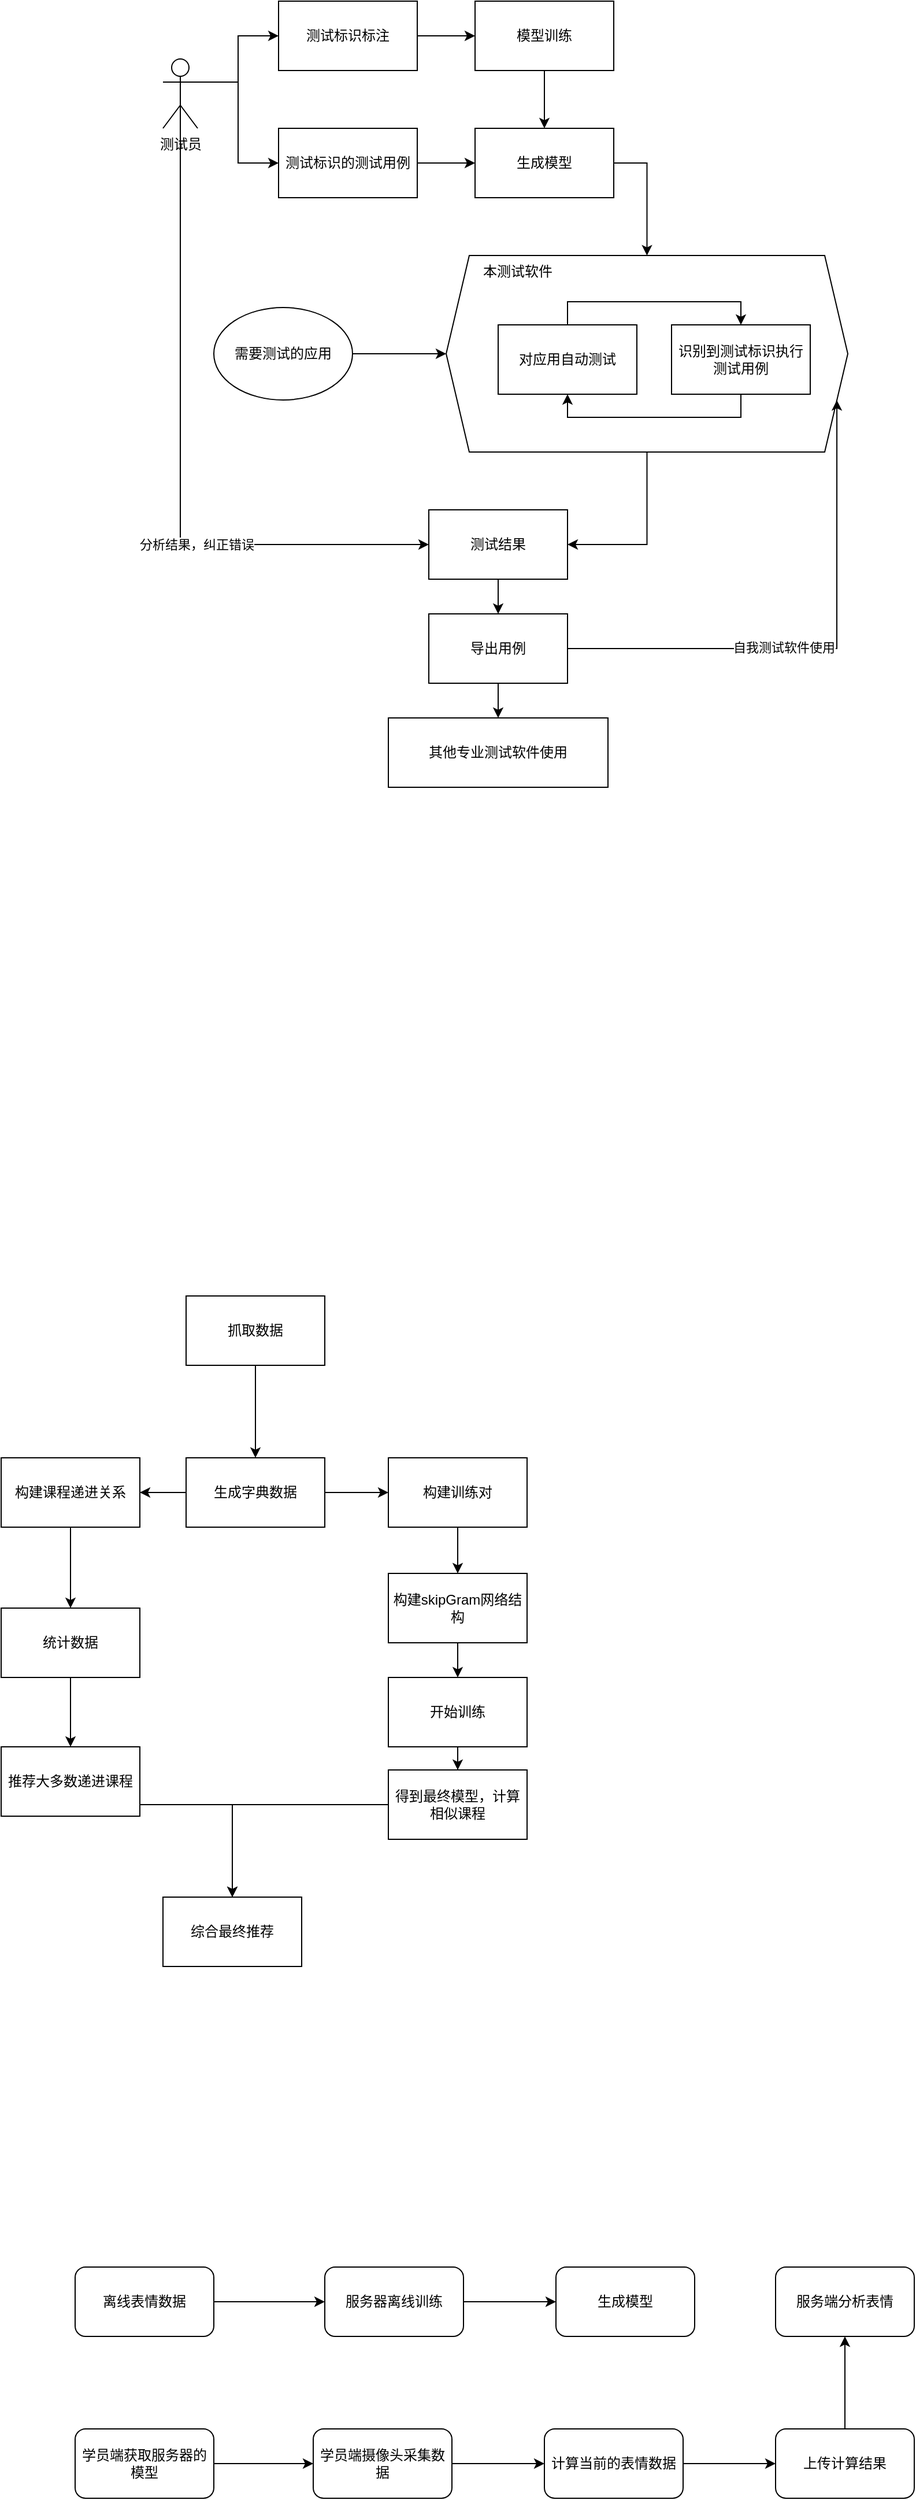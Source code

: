 <mxfile version="15.2.9" type="github">
  <diagram id="BvmnmwPzsOyRWKRXNK94" name="Page-1">
    <mxGraphModel dx="946" dy="531" grid="1" gridSize="10" guides="1" tooltips="1" connect="1" arrows="1" fold="1" page="1" pageScale="1" pageWidth="827" pageHeight="1169" math="0" shadow="0">
      <root>
        <mxCell id="0" />
        <mxCell id="1" parent="0" />
        <mxCell id="qzhhvuBuF7rtKGdXVutf-93" value="" style="edgeStyle=orthogonalEdgeStyle;rounded=0;orthogonalLoop=1;jettySize=auto;html=1;" parent="1" source="qzhhvuBuF7rtKGdXVutf-94" target="qzhhvuBuF7rtKGdXVutf-103" edge="1">
          <mxGeometry relative="1" as="geometry" />
        </mxCell>
        <mxCell id="qzhhvuBuF7rtKGdXVutf-94" value="测试标识标注" style="rounded=0;whiteSpace=wrap;html=1;" parent="1" vertex="1">
          <mxGeometry x="350" y="140" width="120" height="60" as="geometry" />
        </mxCell>
        <mxCell id="qzhhvuBuF7rtKGdXVutf-95" value="" style="edgeStyle=orthogonalEdgeStyle;rounded=0;orthogonalLoop=1;jettySize=auto;html=1;" parent="1" source="qzhhvuBuF7rtKGdXVutf-96" target="qzhhvuBuF7rtKGdXVutf-105" edge="1">
          <mxGeometry relative="1" as="geometry" />
        </mxCell>
        <mxCell id="qzhhvuBuF7rtKGdXVutf-96" value="测试标识的测试用例" style="rounded=0;whiteSpace=wrap;html=1;" parent="1" vertex="1">
          <mxGeometry x="350" y="250" width="120" height="60" as="geometry" />
        </mxCell>
        <mxCell id="qzhhvuBuF7rtKGdXVutf-97" style="edgeStyle=orthogonalEdgeStyle;rounded=0;orthogonalLoop=1;jettySize=auto;html=1;exitX=1;exitY=0.333;exitDx=0;exitDy=0;exitPerimeter=0;entryX=0;entryY=0.5;entryDx=0;entryDy=0;" parent="1" source="qzhhvuBuF7rtKGdXVutf-101" target="qzhhvuBuF7rtKGdXVutf-94" edge="1">
          <mxGeometry relative="1" as="geometry" />
        </mxCell>
        <mxCell id="qzhhvuBuF7rtKGdXVutf-98" style="edgeStyle=orthogonalEdgeStyle;rounded=0;orthogonalLoop=1;jettySize=auto;html=1;exitX=1;exitY=0.333;exitDx=0;exitDy=0;exitPerimeter=0;entryX=0;entryY=0.5;entryDx=0;entryDy=0;" parent="1" source="qzhhvuBuF7rtKGdXVutf-101" target="qzhhvuBuF7rtKGdXVutf-96" edge="1">
          <mxGeometry relative="1" as="geometry" />
        </mxCell>
        <mxCell id="qzhhvuBuF7rtKGdXVutf-99" style="edgeStyle=orthogonalEdgeStyle;rounded=0;orthogonalLoop=1;jettySize=auto;html=1;exitX=0.5;exitY=0.5;exitDx=0;exitDy=0;exitPerimeter=0;entryX=0;entryY=0.5;entryDx=0;entryDy=0;" parent="1" source="qzhhvuBuF7rtKGdXVutf-101" target="qzhhvuBuF7rtKGdXVutf-115" edge="1">
          <mxGeometry relative="1" as="geometry">
            <Array as="points">
              <mxPoint x="265" y="610" />
            </Array>
          </mxGeometry>
        </mxCell>
        <mxCell id="qzhhvuBuF7rtKGdXVutf-100" value="分析结果，纠正错误" style="edgeLabel;html=1;align=center;verticalAlign=middle;resizable=0;points=[];" parent="qzhhvuBuF7rtKGdXVutf-99" vertex="1" connectable="0">
          <mxGeometry x="0.335" relative="1" as="geometry">
            <mxPoint as="offset" />
          </mxGeometry>
        </mxCell>
        <mxCell id="qzhhvuBuF7rtKGdXVutf-101" value="测试员" style="shape=umlActor;verticalLabelPosition=bottom;verticalAlign=top;html=1;outlineConnect=0;" parent="1" vertex="1">
          <mxGeometry x="250" y="190" width="30" height="60" as="geometry" />
        </mxCell>
        <mxCell id="qzhhvuBuF7rtKGdXVutf-102" value="" style="edgeStyle=orthogonalEdgeStyle;rounded=0;orthogonalLoop=1;jettySize=auto;html=1;" parent="1" source="qzhhvuBuF7rtKGdXVutf-103" target="qzhhvuBuF7rtKGdXVutf-105" edge="1">
          <mxGeometry relative="1" as="geometry" />
        </mxCell>
        <mxCell id="qzhhvuBuF7rtKGdXVutf-103" value="模型训练" style="rounded=0;whiteSpace=wrap;html=1;" parent="1" vertex="1">
          <mxGeometry x="520" y="140" width="120" height="60" as="geometry" />
        </mxCell>
        <mxCell id="qzhhvuBuF7rtKGdXVutf-104" value="" style="edgeStyle=orthogonalEdgeStyle;rounded=0;orthogonalLoop=1;jettySize=auto;html=1;exitX=1;exitY=0.5;exitDx=0;exitDy=0;" parent="1" source="qzhhvuBuF7rtKGdXVutf-105" target="qzhhvuBuF7rtKGdXVutf-107" edge="1">
          <mxGeometry relative="1" as="geometry" />
        </mxCell>
        <mxCell id="qzhhvuBuF7rtKGdXVutf-105" value="生成模型" style="whiteSpace=wrap;html=1;rounded=0;" parent="1" vertex="1">
          <mxGeometry x="520" y="250" width="120" height="60" as="geometry" />
        </mxCell>
        <mxCell id="qzhhvuBuF7rtKGdXVutf-106" value="" style="edgeStyle=orthogonalEdgeStyle;rounded=0;orthogonalLoop=1;jettySize=auto;html=1;entryX=1;entryY=0.5;entryDx=0;entryDy=0;" parent="1" source="qzhhvuBuF7rtKGdXVutf-107" target="qzhhvuBuF7rtKGdXVutf-115" edge="1">
          <mxGeometry relative="1" as="geometry" />
        </mxCell>
        <mxCell id="qzhhvuBuF7rtKGdXVutf-107" value="&amp;nbsp; &amp;nbsp; &amp;nbsp; &amp;nbsp; &amp;nbsp;本测试软件" style="shape=hexagon;perimeter=hexagonPerimeter2;whiteSpace=wrap;html=1;fixedSize=1;align=left;verticalAlign=top;" parent="1" vertex="1">
          <mxGeometry x="495" y="360" width="347.5" height="170" as="geometry" />
        </mxCell>
        <mxCell id="qzhhvuBuF7rtKGdXVutf-108" style="edgeStyle=orthogonalEdgeStyle;rounded=0;orthogonalLoop=1;jettySize=auto;html=1;exitX=0.5;exitY=0;exitDx=0;exitDy=0;entryX=0.5;entryY=0;entryDx=0;entryDy=0;" parent="1" source="qzhhvuBuF7rtKGdXVutf-109" target="qzhhvuBuF7rtKGdXVutf-111" edge="1">
          <mxGeometry relative="1" as="geometry" />
        </mxCell>
        <mxCell id="qzhhvuBuF7rtKGdXVutf-109" value="对应用自动测试" style="whiteSpace=wrap;html=1;rounded=0;" parent="1" vertex="1">
          <mxGeometry x="540" y="420" width="120" height="60" as="geometry" />
        </mxCell>
        <mxCell id="qzhhvuBuF7rtKGdXVutf-110" style="edgeStyle=orthogonalEdgeStyle;rounded=0;orthogonalLoop=1;jettySize=auto;html=1;exitX=0.5;exitY=1;exitDx=0;exitDy=0;entryX=0.5;entryY=1;entryDx=0;entryDy=0;" parent="1" source="qzhhvuBuF7rtKGdXVutf-111" target="qzhhvuBuF7rtKGdXVutf-109" edge="1">
          <mxGeometry relative="1" as="geometry" />
        </mxCell>
        <mxCell id="qzhhvuBuF7rtKGdXVutf-111" value="识别到测试标识执行测试用例" style="whiteSpace=wrap;html=1;rounded=0;" parent="1" vertex="1">
          <mxGeometry x="690" y="420" width="120" height="60" as="geometry" />
        </mxCell>
        <mxCell id="qzhhvuBuF7rtKGdXVutf-112" style="edgeStyle=orthogonalEdgeStyle;rounded=0;orthogonalLoop=1;jettySize=auto;html=1;" parent="1" source="qzhhvuBuF7rtKGdXVutf-121" target="qzhhvuBuF7rtKGdXVutf-107" edge="1">
          <mxGeometry relative="1" as="geometry">
            <mxPoint x="430" y="445" as="sourcePoint" />
          </mxGeometry>
        </mxCell>
        <mxCell id="qzhhvuBuF7rtKGdXVutf-114" value="" style="edgeStyle=orthogonalEdgeStyle;rounded=0;orthogonalLoop=1;jettySize=auto;html=1;" parent="1" source="qzhhvuBuF7rtKGdXVutf-115" target="qzhhvuBuF7rtKGdXVutf-119" edge="1">
          <mxGeometry relative="1" as="geometry" />
        </mxCell>
        <mxCell id="qzhhvuBuF7rtKGdXVutf-115" value="测试结果" style="whiteSpace=wrap;html=1;align=center;verticalAlign=middle;" parent="1" vertex="1">
          <mxGeometry x="480" y="580" width="120" height="60" as="geometry" />
        </mxCell>
        <mxCell id="qzhhvuBuF7rtKGdXVutf-116" value="" style="edgeStyle=orthogonalEdgeStyle;rounded=0;orthogonalLoop=1;jettySize=auto;html=1;" parent="1" source="qzhhvuBuF7rtKGdXVutf-119" target="qzhhvuBuF7rtKGdXVutf-120" edge="1">
          <mxGeometry relative="1" as="geometry" />
        </mxCell>
        <mxCell id="qzhhvuBuF7rtKGdXVutf-117" style="edgeStyle=orthogonalEdgeStyle;rounded=0;orthogonalLoop=1;jettySize=auto;html=1;exitX=1;exitY=0.5;exitDx=0;exitDy=0;entryX=1;entryY=0.75;entryDx=0;entryDy=0;" parent="1" source="qzhhvuBuF7rtKGdXVutf-119" target="qzhhvuBuF7rtKGdXVutf-107" edge="1">
          <mxGeometry relative="1" as="geometry" />
        </mxCell>
        <mxCell id="qzhhvuBuF7rtKGdXVutf-118" value="自我测试软件使用" style="edgeLabel;html=1;align=center;verticalAlign=middle;resizable=0;points=[];" parent="qzhhvuBuF7rtKGdXVutf-117" vertex="1" connectable="0">
          <mxGeometry x="-0.164" y="1" relative="1" as="geometry">
            <mxPoint as="offset" />
          </mxGeometry>
        </mxCell>
        <mxCell id="qzhhvuBuF7rtKGdXVutf-119" value="导出用例" style="whiteSpace=wrap;html=1;" parent="1" vertex="1">
          <mxGeometry x="480" y="670" width="120" height="60" as="geometry" />
        </mxCell>
        <mxCell id="qzhhvuBuF7rtKGdXVutf-120" value="其他专业测试软件使用" style="whiteSpace=wrap;html=1;" parent="1" vertex="1">
          <mxGeometry x="445" y="760" width="190" height="60" as="geometry" />
        </mxCell>
        <mxCell id="qzhhvuBuF7rtKGdXVutf-121" value="&lt;span&gt;需要测试的应用&lt;/span&gt;" style="ellipse;whiteSpace=wrap;html=1;" parent="1" vertex="1">
          <mxGeometry x="294" y="405" width="120" height="80" as="geometry" />
        </mxCell>
        <mxCell id="FgPzwGsgEw1WV9atiQHV-3" value="" style="edgeStyle=orthogonalEdgeStyle;rounded=0;orthogonalLoop=1;jettySize=auto;html=1;" parent="1" source="FgPzwGsgEw1WV9atiQHV-1" target="FgPzwGsgEw1WV9atiQHV-2" edge="1">
          <mxGeometry relative="1" as="geometry" />
        </mxCell>
        <mxCell id="FgPzwGsgEw1WV9atiQHV-1" value="抓取数据" style="rounded=0;whiteSpace=wrap;html=1;" parent="1" vertex="1">
          <mxGeometry x="270" y="1260" width="120" height="60" as="geometry" />
        </mxCell>
        <mxCell id="FgPzwGsgEw1WV9atiQHV-5" value="" style="edgeStyle=orthogonalEdgeStyle;rounded=0;orthogonalLoop=1;jettySize=auto;html=1;" parent="1" source="FgPzwGsgEw1WV9atiQHV-2" target="FgPzwGsgEw1WV9atiQHV-4" edge="1">
          <mxGeometry relative="1" as="geometry" />
        </mxCell>
        <mxCell id="FgPzwGsgEw1WV9atiQHV-15" value="" style="edgeStyle=orthogonalEdgeStyle;rounded=0;orthogonalLoop=1;jettySize=auto;html=1;" parent="1" source="FgPzwGsgEw1WV9atiQHV-2" target="FgPzwGsgEw1WV9atiQHV-14" edge="1">
          <mxGeometry relative="1" as="geometry" />
        </mxCell>
        <mxCell id="FgPzwGsgEw1WV9atiQHV-2" value="生成字典数据" style="rounded=0;whiteSpace=wrap;html=1;" parent="1" vertex="1">
          <mxGeometry x="270" y="1400" width="120" height="60" as="geometry" />
        </mxCell>
        <mxCell id="FgPzwGsgEw1WV9atiQHV-9" value="" style="edgeStyle=orthogonalEdgeStyle;rounded=0;orthogonalLoop=1;jettySize=auto;html=1;" parent="1" source="FgPzwGsgEw1WV9atiQHV-4" target="FgPzwGsgEw1WV9atiQHV-8" edge="1">
          <mxGeometry relative="1" as="geometry" />
        </mxCell>
        <mxCell id="FgPzwGsgEw1WV9atiQHV-4" value="构建训练对" style="rounded=0;whiteSpace=wrap;html=1;" parent="1" vertex="1">
          <mxGeometry x="445" y="1400" width="120" height="60" as="geometry" />
        </mxCell>
        <mxCell id="FgPzwGsgEw1WV9atiQHV-11" value="" style="edgeStyle=orthogonalEdgeStyle;rounded=0;orthogonalLoop=1;jettySize=auto;html=1;" parent="1" source="FgPzwGsgEw1WV9atiQHV-8" target="FgPzwGsgEw1WV9atiQHV-10" edge="1">
          <mxGeometry relative="1" as="geometry" />
        </mxCell>
        <mxCell id="FgPzwGsgEw1WV9atiQHV-8" value="构建skipGram网络结构" style="rounded=0;whiteSpace=wrap;html=1;" parent="1" vertex="1">
          <mxGeometry x="445" y="1500" width="120" height="60" as="geometry" />
        </mxCell>
        <mxCell id="FgPzwGsgEw1WV9atiQHV-13" value="" style="edgeStyle=orthogonalEdgeStyle;rounded=0;orthogonalLoop=1;jettySize=auto;html=1;" parent="1" source="FgPzwGsgEw1WV9atiQHV-10" target="FgPzwGsgEw1WV9atiQHV-12" edge="1">
          <mxGeometry relative="1" as="geometry" />
        </mxCell>
        <mxCell id="FgPzwGsgEw1WV9atiQHV-10" value="开始训练" style="rounded=0;whiteSpace=wrap;html=1;" parent="1" vertex="1">
          <mxGeometry x="445" y="1590" width="120" height="60" as="geometry" />
        </mxCell>
        <mxCell id="FgPzwGsgEw1WV9atiQHV-22" style="edgeStyle=orthogonalEdgeStyle;rounded=0;orthogonalLoop=1;jettySize=auto;html=1;entryX=0.5;entryY=0;entryDx=0;entryDy=0;" parent="1" source="FgPzwGsgEw1WV9atiQHV-12" target="FgPzwGsgEw1WV9atiQHV-20" edge="1">
          <mxGeometry relative="1" as="geometry">
            <mxPoint x="340" y="1780" as="targetPoint" />
            <Array as="points">
              <mxPoint x="310" y="1700" />
            </Array>
          </mxGeometry>
        </mxCell>
        <mxCell id="FgPzwGsgEw1WV9atiQHV-12" value="得到最终模型，计算相似课程" style="rounded=0;whiteSpace=wrap;html=1;" parent="1" vertex="1">
          <mxGeometry x="445" y="1670" width="120" height="60" as="geometry" />
        </mxCell>
        <mxCell id="FgPzwGsgEw1WV9atiQHV-17" value="" style="edgeStyle=orthogonalEdgeStyle;rounded=0;orthogonalLoop=1;jettySize=auto;html=1;" parent="1" source="FgPzwGsgEw1WV9atiQHV-14" target="FgPzwGsgEw1WV9atiQHV-16" edge="1">
          <mxGeometry relative="1" as="geometry" />
        </mxCell>
        <mxCell id="FgPzwGsgEw1WV9atiQHV-14" value="构建课程递进关系" style="rounded=0;whiteSpace=wrap;html=1;" parent="1" vertex="1">
          <mxGeometry x="110" y="1400" width="120" height="60" as="geometry" />
        </mxCell>
        <mxCell id="FgPzwGsgEw1WV9atiQHV-19" value="" style="edgeStyle=orthogonalEdgeStyle;rounded=0;orthogonalLoop=1;jettySize=auto;html=1;" parent="1" source="FgPzwGsgEw1WV9atiQHV-16" target="FgPzwGsgEw1WV9atiQHV-18" edge="1">
          <mxGeometry relative="1" as="geometry" />
        </mxCell>
        <mxCell id="FgPzwGsgEw1WV9atiQHV-16" value="统计数据" style="rounded=0;whiteSpace=wrap;html=1;" parent="1" vertex="1">
          <mxGeometry x="110" y="1530" width="120" height="60" as="geometry" />
        </mxCell>
        <mxCell id="FgPzwGsgEw1WV9atiQHV-21" value="" style="edgeStyle=orthogonalEdgeStyle;rounded=0;orthogonalLoop=1;jettySize=auto;html=1;" parent="1" source="FgPzwGsgEw1WV9atiQHV-18" target="FgPzwGsgEw1WV9atiQHV-20" edge="1">
          <mxGeometry relative="1" as="geometry">
            <Array as="points">
              <mxPoint x="310" y="1700" />
            </Array>
          </mxGeometry>
        </mxCell>
        <mxCell id="FgPzwGsgEw1WV9atiQHV-18" value="推荐大多数递进课程" style="rounded=0;whiteSpace=wrap;html=1;" parent="1" vertex="1">
          <mxGeometry x="110" y="1650" width="120" height="60" as="geometry" />
        </mxCell>
        <mxCell id="FgPzwGsgEw1WV9atiQHV-20" value="综合最终推荐" style="rounded=0;whiteSpace=wrap;html=1;" parent="1" vertex="1">
          <mxGeometry x="250" y="1780" width="120" height="60" as="geometry" />
        </mxCell>
        <mxCell id="V5bHoIMc3ekC5QYiXzVF-5" value="" style="edgeStyle=orthogonalEdgeStyle;rounded=0;orthogonalLoop=1;jettySize=auto;html=1;" parent="1" source="V5bHoIMc3ekC5QYiXzVF-1" target="V5bHoIMc3ekC5QYiXzVF-4" edge="1">
          <mxGeometry relative="1" as="geometry" />
        </mxCell>
        <mxCell id="V5bHoIMc3ekC5QYiXzVF-1" value="服务器离线训练" style="rounded=1;whiteSpace=wrap;html=1;" parent="1" vertex="1">
          <mxGeometry x="390" y="2100" width="120" height="60" as="geometry" />
        </mxCell>
        <mxCell id="V5bHoIMc3ekC5QYiXzVF-3" value="" style="edgeStyle=orthogonalEdgeStyle;rounded=0;orthogonalLoop=1;jettySize=auto;html=1;" parent="1" source="V5bHoIMc3ekC5QYiXzVF-2" target="V5bHoIMc3ekC5QYiXzVF-1" edge="1">
          <mxGeometry relative="1" as="geometry" />
        </mxCell>
        <mxCell id="V5bHoIMc3ekC5QYiXzVF-2" value="离线表情数据" style="rounded=1;whiteSpace=wrap;html=1;" parent="1" vertex="1">
          <mxGeometry x="174" y="2100" width="120" height="60" as="geometry" />
        </mxCell>
        <mxCell id="V5bHoIMc3ekC5QYiXzVF-4" value="生成模型" style="rounded=1;whiteSpace=wrap;html=1;" parent="1" vertex="1">
          <mxGeometry x="590" y="2100" width="120" height="60" as="geometry" />
        </mxCell>
        <mxCell id="V5bHoIMc3ekC5QYiXzVF-12" value="" style="edgeStyle=orthogonalEdgeStyle;rounded=0;orthogonalLoop=1;jettySize=auto;html=1;" parent="1" source="V5bHoIMc3ekC5QYiXzVF-6" target="V5bHoIMc3ekC5QYiXzVF-11" edge="1">
          <mxGeometry relative="1" as="geometry" />
        </mxCell>
        <mxCell id="V5bHoIMc3ekC5QYiXzVF-6" value="学员端摄像头采集数据" style="rounded=1;whiteSpace=wrap;html=1;" parent="1" vertex="1">
          <mxGeometry x="380" y="2240" width="120" height="60" as="geometry" />
        </mxCell>
        <mxCell id="V5bHoIMc3ekC5QYiXzVF-10" value="" style="edgeStyle=orthogonalEdgeStyle;rounded=0;orthogonalLoop=1;jettySize=auto;html=1;" parent="1" source="V5bHoIMc3ekC5QYiXzVF-8" target="V5bHoIMc3ekC5QYiXzVF-6" edge="1">
          <mxGeometry relative="1" as="geometry" />
        </mxCell>
        <mxCell id="V5bHoIMc3ekC5QYiXzVF-8" value="学员端获取服务器的模型" style="rounded=1;whiteSpace=wrap;html=1;" parent="1" vertex="1">
          <mxGeometry x="174" y="2240" width="120" height="60" as="geometry" />
        </mxCell>
        <mxCell id="V5bHoIMc3ekC5QYiXzVF-14" value="" style="edgeStyle=orthogonalEdgeStyle;rounded=0;orthogonalLoop=1;jettySize=auto;html=1;" parent="1" source="V5bHoIMc3ekC5QYiXzVF-11" target="V5bHoIMc3ekC5QYiXzVF-13" edge="1">
          <mxGeometry relative="1" as="geometry" />
        </mxCell>
        <mxCell id="V5bHoIMc3ekC5QYiXzVF-11" value="计算当前的表情数据" style="rounded=1;whiteSpace=wrap;html=1;" parent="1" vertex="1">
          <mxGeometry x="580" y="2240" width="120" height="60" as="geometry" />
        </mxCell>
        <mxCell id="4NYY5tclWFkSQuJX4EGY-2" value="" style="edgeStyle=orthogonalEdgeStyle;rounded=0;orthogonalLoop=1;jettySize=auto;html=1;" edge="1" parent="1" source="V5bHoIMc3ekC5QYiXzVF-13" target="4NYY5tclWFkSQuJX4EGY-1">
          <mxGeometry relative="1" as="geometry" />
        </mxCell>
        <mxCell id="V5bHoIMc3ekC5QYiXzVF-13" value="上传计算结果" style="rounded=1;whiteSpace=wrap;html=1;" parent="1" vertex="1">
          <mxGeometry x="780" y="2240" width="120" height="60" as="geometry" />
        </mxCell>
        <mxCell id="4NYY5tclWFkSQuJX4EGY-1" value="服务端分析表情" style="rounded=1;whiteSpace=wrap;html=1;" vertex="1" parent="1">
          <mxGeometry x="780" y="2100" width="120" height="60" as="geometry" />
        </mxCell>
      </root>
    </mxGraphModel>
  </diagram>
</mxfile>
